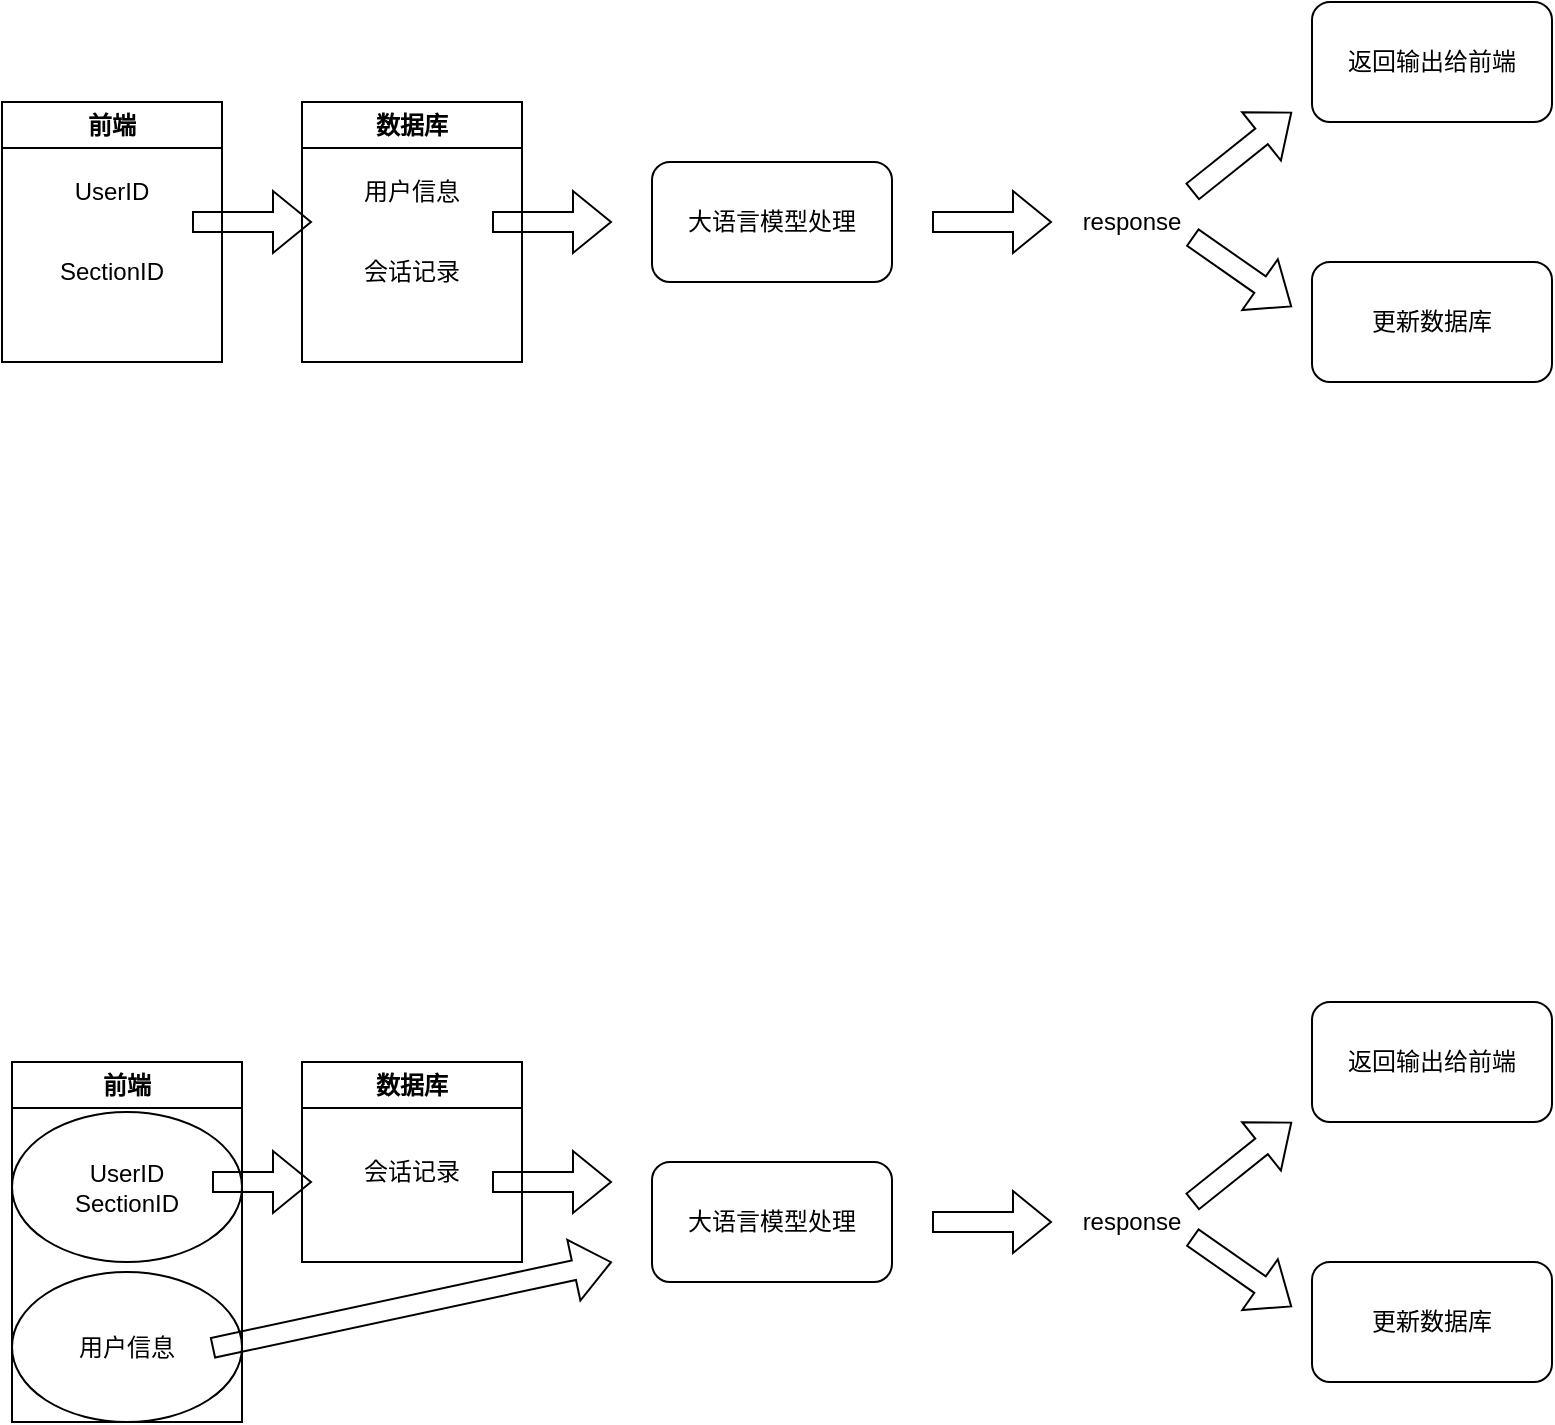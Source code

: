 <mxfile version="24.7.1" type="github">
  <diagram name="第 1 页" id="u2AB9wQBELKmdhNYpe54">
    <mxGraphModel dx="1195" dy="668" grid="1" gridSize="10" guides="1" tooltips="1" connect="1" arrows="1" fold="1" page="1" pageScale="1" pageWidth="827" pageHeight="1169" math="0" shadow="0">
      <root>
        <mxCell id="0" />
        <mxCell id="1" parent="0" />
        <mxCell id="y15nQMnxD66K1DRiPsF6-1" value="UserID" style="text;html=1;align=center;verticalAlign=middle;whiteSpace=wrap;rounded=0;" vertex="1" parent="1">
          <mxGeometry x="40" y="310" width="60" height="30" as="geometry" />
        </mxCell>
        <mxCell id="y15nQMnxD66K1DRiPsF6-2" value="SectionID" style="text;html=1;align=center;verticalAlign=middle;whiteSpace=wrap;rounded=0;" vertex="1" parent="1">
          <mxGeometry x="40" y="350" width="60" height="30" as="geometry" />
        </mxCell>
        <mxCell id="y15nQMnxD66K1DRiPsF6-3" value="" style="shape=flexArrow;endArrow=classic;html=1;rounded=0;" edge="1" parent="1">
          <mxGeometry width="50" height="50" relative="1" as="geometry">
            <mxPoint x="110" y="340" as="sourcePoint" />
            <mxPoint x="170" y="340" as="targetPoint" />
          </mxGeometry>
        </mxCell>
        <mxCell id="y15nQMnxD66K1DRiPsF6-4" value="用户信息" style="text;html=1;align=center;verticalAlign=middle;whiteSpace=wrap;rounded=0;" vertex="1" parent="1">
          <mxGeometry x="190" y="310" width="60" height="30" as="geometry" />
        </mxCell>
        <mxCell id="y15nQMnxD66K1DRiPsF6-5" value="会话记录" style="text;html=1;align=center;verticalAlign=middle;whiteSpace=wrap;rounded=0;" vertex="1" parent="1">
          <mxGeometry x="190" y="350" width="60" height="30" as="geometry" />
        </mxCell>
        <mxCell id="y15nQMnxD66K1DRiPsF6-6" value="" style="shape=flexArrow;endArrow=classic;html=1;rounded=0;" edge="1" parent="1">
          <mxGeometry width="50" height="50" relative="1" as="geometry">
            <mxPoint x="260" y="340" as="sourcePoint" />
            <mxPoint x="320" y="340" as="targetPoint" />
          </mxGeometry>
        </mxCell>
        <mxCell id="y15nQMnxD66K1DRiPsF6-7" value="大语言模型处理" style="rounded=1;whiteSpace=wrap;html=1;" vertex="1" parent="1">
          <mxGeometry x="340" y="310" width="120" height="60" as="geometry" />
        </mxCell>
        <mxCell id="y15nQMnxD66K1DRiPsF6-9" value="" style="shape=flexArrow;endArrow=classic;html=1;rounded=0;" edge="1" parent="1">
          <mxGeometry width="50" height="50" relative="1" as="geometry">
            <mxPoint x="480" y="340" as="sourcePoint" />
            <mxPoint x="540" y="340" as="targetPoint" />
          </mxGeometry>
        </mxCell>
        <mxCell id="y15nQMnxD66K1DRiPsF6-10" value="response" style="text;html=1;align=center;verticalAlign=middle;whiteSpace=wrap;rounded=0;" vertex="1" parent="1">
          <mxGeometry x="550" y="325" width="60" height="30" as="geometry" />
        </mxCell>
        <mxCell id="y15nQMnxD66K1DRiPsF6-11" value="" style="shape=flexArrow;endArrow=classic;html=1;rounded=0;" edge="1" parent="1">
          <mxGeometry width="50" height="50" relative="1" as="geometry">
            <mxPoint x="610" y="325" as="sourcePoint" />
            <mxPoint x="660" y="285" as="targetPoint" />
          </mxGeometry>
        </mxCell>
        <mxCell id="y15nQMnxD66K1DRiPsF6-12" value="返回输出给前端" style="rounded=1;whiteSpace=wrap;html=1;" vertex="1" parent="1">
          <mxGeometry x="670" y="230" width="120" height="60" as="geometry" />
        </mxCell>
        <mxCell id="y15nQMnxD66K1DRiPsF6-13" value="" style="shape=flexArrow;endArrow=classic;html=1;rounded=0;" edge="1" parent="1">
          <mxGeometry width="50" height="50" relative="1" as="geometry">
            <mxPoint x="610" y="347.5" as="sourcePoint" />
            <mxPoint x="660" y="382.5" as="targetPoint" />
          </mxGeometry>
        </mxCell>
        <mxCell id="y15nQMnxD66K1DRiPsF6-14" value="更新数据库" style="rounded=1;whiteSpace=wrap;html=1;" vertex="1" parent="1">
          <mxGeometry x="670" y="360" width="120" height="60" as="geometry" />
        </mxCell>
        <mxCell id="y15nQMnxD66K1DRiPsF6-15" value="前端" style="swimlane;whiteSpace=wrap;html=1;" vertex="1" parent="1">
          <mxGeometry x="15" y="280" width="110" height="130" as="geometry" />
        </mxCell>
        <mxCell id="y15nQMnxD66K1DRiPsF6-17" value="数据库" style="swimlane;whiteSpace=wrap;html=1;" vertex="1" parent="1">
          <mxGeometry x="165" y="280" width="110" height="130" as="geometry" />
        </mxCell>
        <mxCell id="y15nQMnxD66K1DRiPsF6-18" value="前端" style="swimlane;whiteSpace=wrap;html=1;" vertex="1" parent="1">
          <mxGeometry x="20" y="760" width="115" height="180" as="geometry" />
        </mxCell>
        <mxCell id="y15nQMnxD66K1DRiPsF6-19" value="UserId" style="text;html=1;align=center;verticalAlign=middle;whiteSpace=wrap;rounded=0;" vertex="1" parent="y15nQMnxD66K1DRiPsF6-18">
          <mxGeometry x="25" y="30" width="60" height="30" as="geometry" />
        </mxCell>
        <mxCell id="y15nQMnxD66K1DRiPsF6-20" value="SectionId" style="text;html=1;align=center;verticalAlign=middle;whiteSpace=wrap;rounded=0;" vertex="1" parent="y15nQMnxD66K1DRiPsF6-18">
          <mxGeometry x="25" y="60" width="60" height="30" as="geometry" />
        </mxCell>
        <mxCell id="y15nQMnxD66K1DRiPsF6-21" value="用户信息" style="text;html=1;align=center;verticalAlign=middle;whiteSpace=wrap;rounded=0;" vertex="1" parent="y15nQMnxD66K1DRiPsF6-18">
          <mxGeometry x="22.5" y="105" width="60" height="30" as="geometry" />
        </mxCell>
        <mxCell id="y15nQMnxD66K1DRiPsF6-34" value="UserID&lt;div&gt;SectionID&lt;/div&gt;" style="ellipse;whiteSpace=wrap;html=1;" vertex="1" parent="y15nQMnxD66K1DRiPsF6-18">
          <mxGeometry y="25" width="115" height="75" as="geometry" />
        </mxCell>
        <mxCell id="y15nQMnxD66K1DRiPsF6-35" value="用户信息" style="ellipse;whiteSpace=wrap;html=1;" vertex="1" parent="y15nQMnxD66K1DRiPsF6-18">
          <mxGeometry y="105" width="115" height="75" as="geometry" />
        </mxCell>
        <mxCell id="y15nQMnxD66K1DRiPsF6-23" value="" style="shape=flexArrow;endArrow=classic;html=1;rounded=0;" edge="1" parent="1">
          <mxGeometry width="50" height="50" relative="1" as="geometry">
            <mxPoint x="120" y="820" as="sourcePoint" />
            <mxPoint x="170" y="820" as="targetPoint" />
          </mxGeometry>
        </mxCell>
        <mxCell id="y15nQMnxD66K1DRiPsF6-24" value="数据库" style="swimlane;whiteSpace=wrap;html=1;" vertex="1" parent="1">
          <mxGeometry x="165" y="760" width="110" height="100" as="geometry" />
        </mxCell>
        <mxCell id="y15nQMnxD66K1DRiPsF6-25" value="会话记录" style="text;html=1;align=center;verticalAlign=middle;whiteSpace=wrap;rounded=0;" vertex="1" parent="y15nQMnxD66K1DRiPsF6-24">
          <mxGeometry x="25" y="40" width="60" height="30" as="geometry" />
        </mxCell>
        <mxCell id="y15nQMnxD66K1DRiPsF6-26" value="" style="shape=flexArrow;endArrow=classic;html=1;rounded=0;" edge="1" parent="1">
          <mxGeometry width="50" height="50" relative="1" as="geometry">
            <mxPoint x="260" y="820" as="sourcePoint" />
            <mxPoint x="320" y="820" as="targetPoint" />
          </mxGeometry>
        </mxCell>
        <mxCell id="y15nQMnxD66K1DRiPsF6-27" value="大语言模型处理" style="rounded=1;whiteSpace=wrap;html=1;" vertex="1" parent="1">
          <mxGeometry x="340" y="810" width="120" height="60" as="geometry" />
        </mxCell>
        <mxCell id="y15nQMnxD66K1DRiPsF6-28" value="" style="shape=flexArrow;endArrow=classic;html=1;rounded=0;" edge="1" parent="1">
          <mxGeometry width="50" height="50" relative="1" as="geometry">
            <mxPoint x="480" y="840" as="sourcePoint" />
            <mxPoint x="540" y="840" as="targetPoint" />
          </mxGeometry>
        </mxCell>
        <mxCell id="y15nQMnxD66K1DRiPsF6-29" value="response" style="text;html=1;align=center;verticalAlign=middle;whiteSpace=wrap;rounded=0;" vertex="1" parent="1">
          <mxGeometry x="550" y="825" width="60" height="30" as="geometry" />
        </mxCell>
        <mxCell id="y15nQMnxD66K1DRiPsF6-30" value="返回输出给前端" style="rounded=1;whiteSpace=wrap;html=1;" vertex="1" parent="1">
          <mxGeometry x="670" y="730" width="120" height="60" as="geometry" />
        </mxCell>
        <mxCell id="y15nQMnxD66K1DRiPsF6-31" value="" style="shape=flexArrow;endArrow=classic;html=1;rounded=0;" edge="1" parent="1">
          <mxGeometry width="50" height="50" relative="1" as="geometry">
            <mxPoint x="610" y="847.5" as="sourcePoint" />
            <mxPoint x="660" y="882.5" as="targetPoint" />
          </mxGeometry>
        </mxCell>
        <mxCell id="y15nQMnxD66K1DRiPsF6-32" value="更新数据库" style="rounded=1;whiteSpace=wrap;html=1;" vertex="1" parent="1">
          <mxGeometry x="670" y="860" width="120" height="60" as="geometry" />
        </mxCell>
        <mxCell id="y15nQMnxD66K1DRiPsF6-33" value="" style="shape=flexArrow;endArrow=classic;html=1;rounded=0;" edge="1" parent="1">
          <mxGeometry width="50" height="50" relative="1" as="geometry">
            <mxPoint x="610" y="830" as="sourcePoint" />
            <mxPoint x="660" y="790" as="targetPoint" />
          </mxGeometry>
        </mxCell>
        <mxCell id="y15nQMnxD66K1DRiPsF6-36" value="" style="shape=flexArrow;endArrow=classic;html=1;rounded=0;" edge="1" parent="1">
          <mxGeometry width="50" height="50" relative="1" as="geometry">
            <mxPoint x="120" y="903" as="sourcePoint" />
            <mxPoint x="320" y="860" as="targetPoint" />
          </mxGeometry>
        </mxCell>
      </root>
    </mxGraphModel>
  </diagram>
</mxfile>
